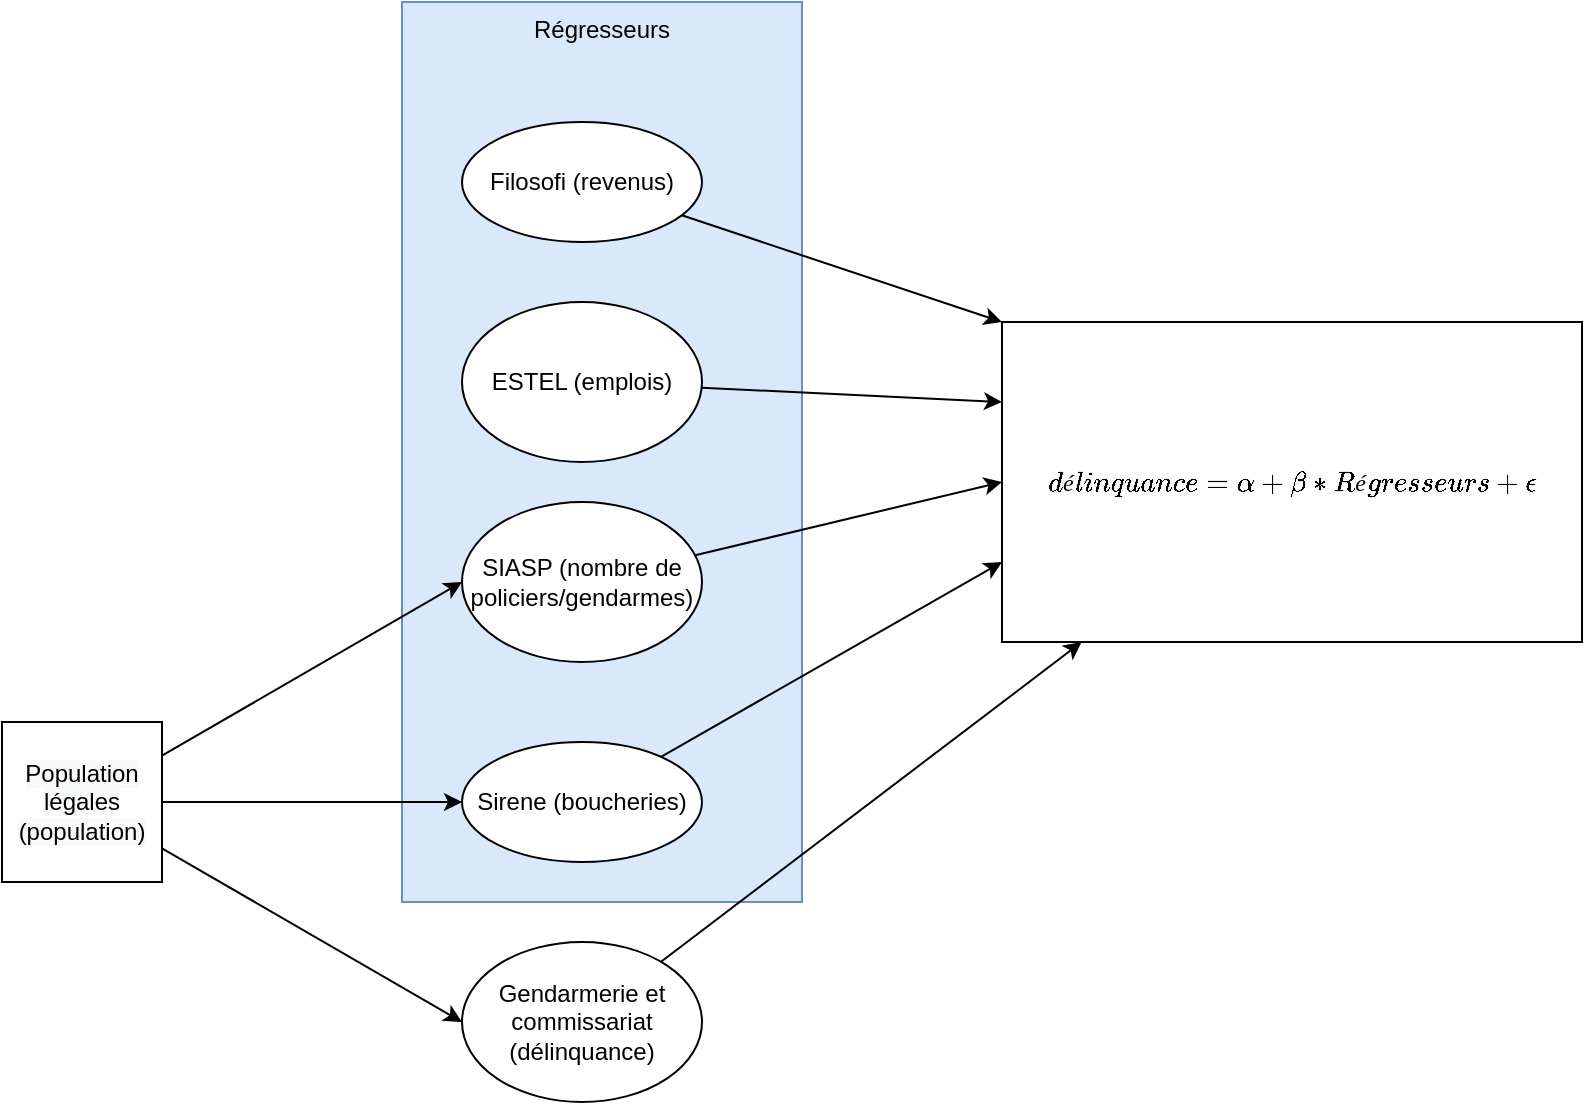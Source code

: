 <mxfile version="16.2.2" type="device"><diagram id="JZram01bUqmllXyA5Xpq" name="Page-1"><mxGraphModel dx="2172" dy="802" grid="1" gridSize="10" guides="1" tooltips="1" connect="1" arrows="1" fold="1" page="1" pageScale="1" pageWidth="827" pageHeight="1169" math="1" shadow="0"><root><mxCell id="0"/><mxCell id="1" parent="0"/><mxCell id="3sGeZ_FETt5rlhcKVvUc-15" value="Régresseurs" style="rounded=0;whiteSpace=wrap;html=1;verticalAlign=top;fillColor=#dae8fc;strokeColor=#6c8ebf;" parent="1" vertex="1"><mxGeometry x="40" y="80" width="200" height="450" as="geometry"/></mxCell><mxCell id="3sGeZ_FETt5rlhcKVvUc-2" value="$$délinquance =&amp;nbsp; \alpha + \beta&amp;nbsp; * Régresseurs + \epsilon$$" style="rounded=0;whiteSpace=wrap;html=1;" parent="1" vertex="1"><mxGeometry x="340" y="240" width="290" height="160" as="geometry"/></mxCell><mxCell id="3sGeZ_FETt5rlhcKVvUc-10" style="rounded=0;orthogonalLoop=1;jettySize=auto;html=1;entryX=0;entryY=0.25;entryDx=0;entryDy=0;" parent="1" source="3sGeZ_FETt5rlhcKVvUc-3" target="3sGeZ_FETt5rlhcKVvUc-2" edge="1"><mxGeometry relative="1" as="geometry"/></mxCell><mxCell id="3sGeZ_FETt5rlhcKVvUc-3" value="ESTEL (emplois)" style="ellipse;whiteSpace=wrap;html=1;" parent="1" vertex="1"><mxGeometry x="70" y="230" width="120" height="80" as="geometry"/></mxCell><mxCell id="3sGeZ_FETt5rlhcKVvUc-9" style="rounded=0;orthogonalLoop=1;jettySize=auto;html=1;entryX=0;entryY=0.5;entryDx=0;entryDy=0;" parent="1" source="3sGeZ_FETt5rlhcKVvUc-4" target="3sGeZ_FETt5rlhcKVvUc-2" edge="1"><mxGeometry relative="1" as="geometry"/></mxCell><mxCell id="3sGeZ_FETt5rlhcKVvUc-4" value="SIASP (nombre de policiers/gendarmes)" style="ellipse;whiteSpace=wrap;html=1;" parent="1" vertex="1"><mxGeometry x="70" y="330" width="120" height="80" as="geometry"/></mxCell><mxCell id="3sGeZ_FETt5rlhcKVvUc-8" style="rounded=0;orthogonalLoop=1;jettySize=auto;html=1;" parent="1" source="3sGeZ_FETt5rlhcKVvUc-6" target="3sGeZ_FETt5rlhcKVvUc-2" edge="1"><mxGeometry relative="1" as="geometry"/></mxCell><mxCell id="3sGeZ_FETt5rlhcKVvUc-6" value="Gendarmerie et commissariat (délinquance)" style="ellipse;whiteSpace=wrap;html=1;" parent="1" vertex="1"><mxGeometry x="70" y="550" width="120" height="80" as="geometry"/></mxCell><mxCell id="3sGeZ_FETt5rlhcKVvUc-11" style="rounded=0;orthogonalLoop=1;jettySize=auto;html=1;entryX=0;entryY=0.75;entryDx=0;entryDy=0;" parent="1" source="3sGeZ_FETt5rlhcKVvUc-7" target="3sGeZ_FETt5rlhcKVvUc-2" edge="1"><mxGeometry relative="1" as="geometry"/></mxCell><mxCell id="3sGeZ_FETt5rlhcKVvUc-7" value="Sirene (boucheries)" style="ellipse;whiteSpace=wrap;html=1;" parent="1" vertex="1"><mxGeometry x="70" y="450" width="120" height="60" as="geometry"/></mxCell><mxCell id="3sGeZ_FETt5rlhcKVvUc-14" style="edgeStyle=none;rounded=0;orthogonalLoop=1;jettySize=auto;html=1;entryX=0;entryY=0;entryDx=0;entryDy=0;" parent="1" source="3sGeZ_FETt5rlhcKVvUc-13" target="3sGeZ_FETt5rlhcKVvUc-2" edge="1"><mxGeometry relative="1" as="geometry"/></mxCell><mxCell id="3sGeZ_FETt5rlhcKVvUc-13" value="Filosofi (revenus)" style="ellipse;whiteSpace=wrap;html=1;" parent="1" vertex="1"><mxGeometry x="70" y="140" width="120" height="60" as="geometry"/></mxCell><mxCell id="YOhyT7RMvR3lhQtIHdZu-4" style="rounded=0;orthogonalLoop=1;jettySize=auto;html=1;entryX=0;entryY=0.5;entryDx=0;entryDy=0;" edge="1" parent="1" source="YOhyT7RMvR3lhQtIHdZu-3" target="3sGeZ_FETt5rlhcKVvUc-6"><mxGeometry relative="1" as="geometry"/></mxCell><mxCell id="YOhyT7RMvR3lhQtIHdZu-5" style="rounded=0;orthogonalLoop=1;jettySize=auto;html=1;" edge="1" parent="1" source="YOhyT7RMvR3lhQtIHdZu-3" target="3sGeZ_FETt5rlhcKVvUc-7"><mxGeometry relative="1" as="geometry"/></mxCell><mxCell id="YOhyT7RMvR3lhQtIHdZu-6" style="rounded=0;orthogonalLoop=1;jettySize=auto;html=1;entryX=0;entryY=0.5;entryDx=0;entryDy=0;" edge="1" parent="1" source="YOhyT7RMvR3lhQtIHdZu-3" target="3sGeZ_FETt5rlhcKVvUc-4"><mxGeometry relative="1" as="geometry"/></mxCell><mxCell id="YOhyT7RMvR3lhQtIHdZu-3" value="&#10;&#10;&lt;span style=&quot;color: rgb(0, 0, 0); font-family: helvetica; font-size: 12px; font-style: normal; font-weight: 400; letter-spacing: normal; text-align: center; text-indent: 0px; text-transform: none; word-spacing: 0px; background-color: rgb(248, 249, 250); display: inline; float: none;&quot;&gt;Population légales (population)&lt;/span&gt;&#10;&#10;" style="whiteSpace=wrap;html=1;aspect=fixed;" vertex="1" parent="1"><mxGeometry x="-160" y="440" width="80" height="80" as="geometry"/></mxCell></root></mxGraphModel></diagram></mxfile>